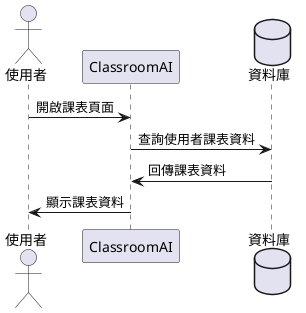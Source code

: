 @startuml
actor 使用者
participant ClassroomAI as System
database 資料庫 as DB


使用者 -> System: 開啟課表頁面
System -> DB: 查詢使用者課表資料
DB -> System: 回傳課表資料
System -> 使用者: 顯示課表資料

@enduml
